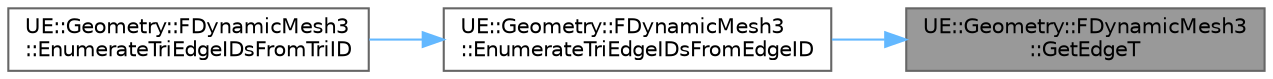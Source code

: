digraph "UE::Geometry::FDynamicMesh3::GetEdgeT"
{
 // INTERACTIVE_SVG=YES
 // LATEX_PDF_SIZE
  bgcolor="transparent";
  edge [fontname=Helvetica,fontsize=10,labelfontname=Helvetica,labelfontsize=10];
  node [fontname=Helvetica,fontsize=10,shape=box,height=0.2,width=0.4];
  rankdir="RL";
  Node1 [id="Node000001",label="UE::Geometry::FDynamicMesh3\l::GetEdgeT",height=0.2,width=0.4,color="gray40", fillcolor="grey60", style="filled", fontcolor="black",tooltip="Get the triangle pair for an edge."];
  Node1 -> Node2 [id="edge1_Node000001_Node000002",dir="back",color="steelblue1",style="solid",tooltip=" "];
  Node2 [id="Node000002",label="UE::Geometry::FDynamicMesh3\l::EnumerateTriEdgeIDsFromEdgeID",height=0.2,width=0.4,color="grey40", fillcolor="white", style="filled",URL="$d2/d27/classUE_1_1Geometry_1_1FDynamicMesh3.html#a1da731e8a46571f74b5f7d79eaf7ae6e",tooltip="Applies a given function to both TriEdgeIDs which a given EdgeID is associated with."];
  Node2 -> Node3 [id="edge2_Node000002_Node000003",dir="back",color="steelblue1",style="solid",tooltip=" "];
  Node3 [id="Node000003",label="UE::Geometry::FDynamicMesh3\l::EnumerateTriEdgeIDsFromTriID",height=0.2,width=0.4,color="grey40", fillcolor="white", style="filled",URL="$d2/d27/classUE_1_1Geometry_1_1FDynamicMesh3.html#afc0240d5c307a4ef335ec214aa173db2",tooltip="Applies a given function to both TriEdgeIDs which each EdgeID in a given Triangle is associated with."];
}
